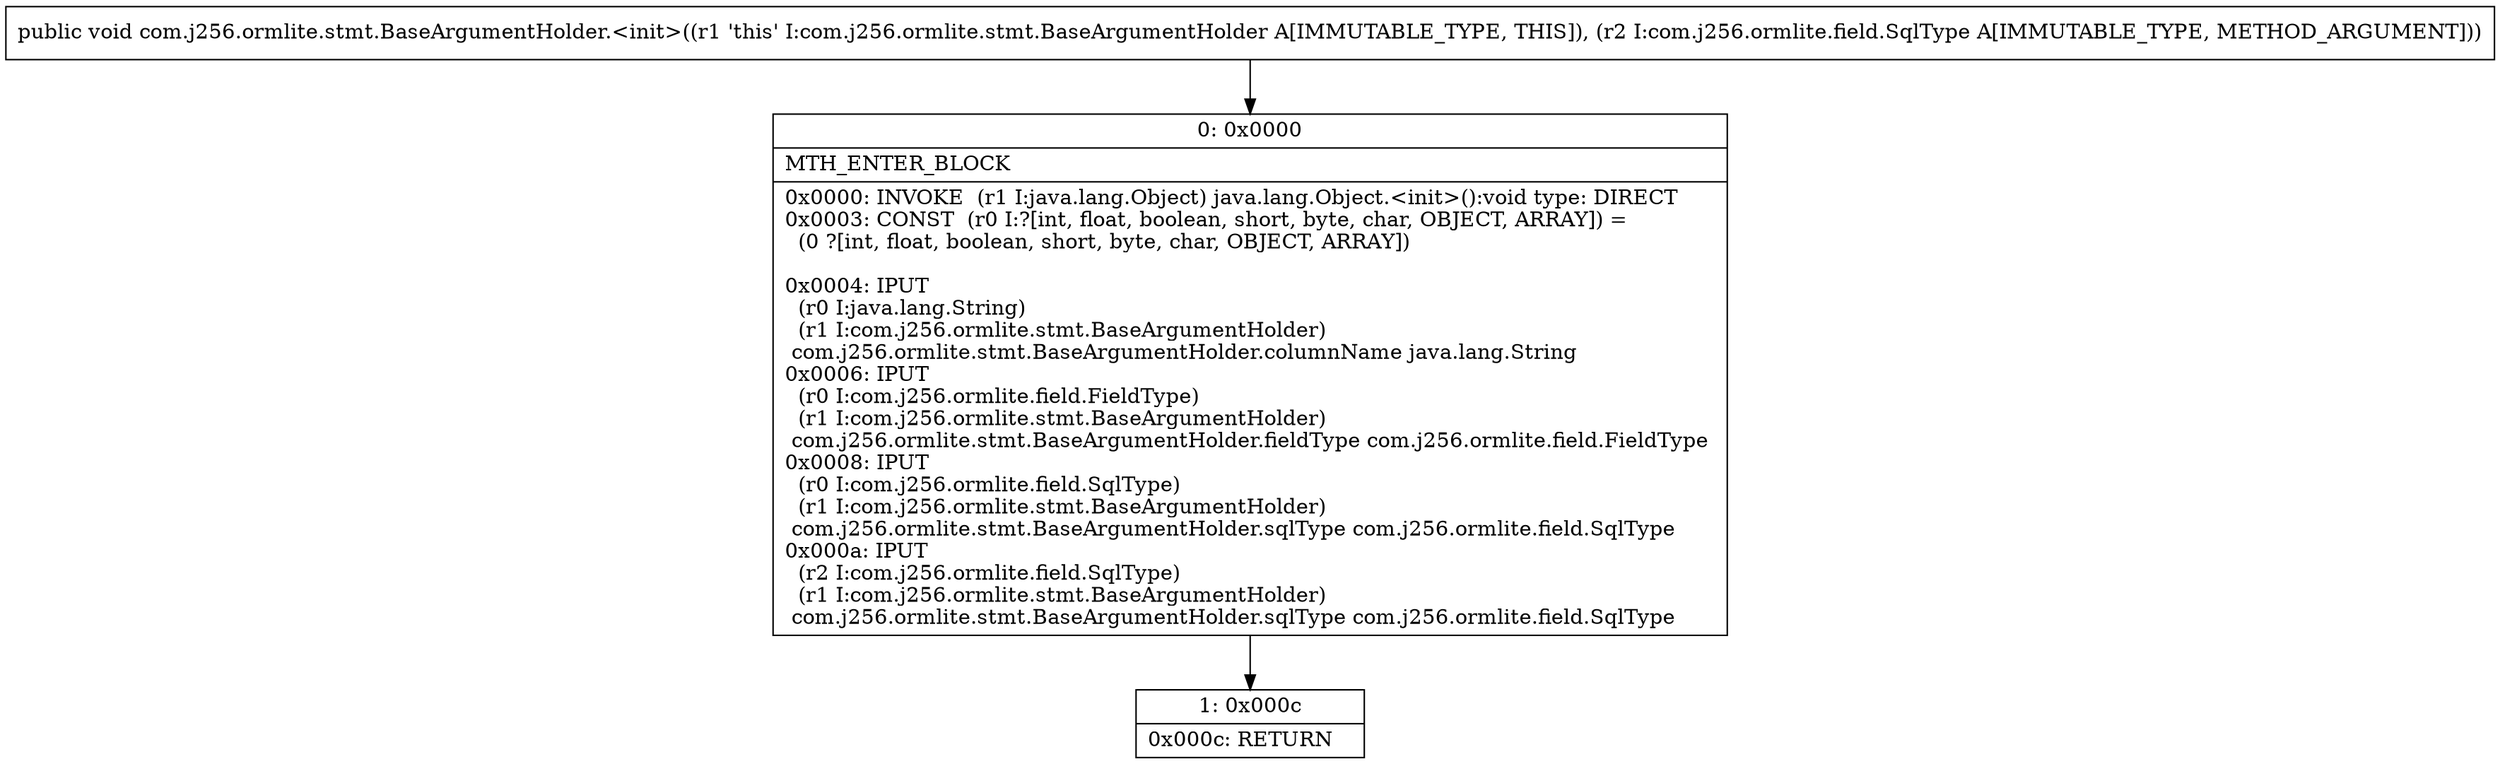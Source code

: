 digraph "CFG forcom.j256.ormlite.stmt.BaseArgumentHolder.\<init\>(Lcom\/j256\/ormlite\/field\/SqlType;)V" {
Node_0 [shape=record,label="{0\:\ 0x0000|MTH_ENTER_BLOCK\l|0x0000: INVOKE  (r1 I:java.lang.Object) java.lang.Object.\<init\>():void type: DIRECT \l0x0003: CONST  (r0 I:?[int, float, boolean, short, byte, char, OBJECT, ARRAY]) = \l  (0 ?[int, float, boolean, short, byte, char, OBJECT, ARRAY])\l \l0x0004: IPUT  \l  (r0 I:java.lang.String)\l  (r1 I:com.j256.ormlite.stmt.BaseArgumentHolder)\l com.j256.ormlite.stmt.BaseArgumentHolder.columnName java.lang.String \l0x0006: IPUT  \l  (r0 I:com.j256.ormlite.field.FieldType)\l  (r1 I:com.j256.ormlite.stmt.BaseArgumentHolder)\l com.j256.ormlite.stmt.BaseArgumentHolder.fieldType com.j256.ormlite.field.FieldType \l0x0008: IPUT  \l  (r0 I:com.j256.ormlite.field.SqlType)\l  (r1 I:com.j256.ormlite.stmt.BaseArgumentHolder)\l com.j256.ormlite.stmt.BaseArgumentHolder.sqlType com.j256.ormlite.field.SqlType \l0x000a: IPUT  \l  (r2 I:com.j256.ormlite.field.SqlType)\l  (r1 I:com.j256.ormlite.stmt.BaseArgumentHolder)\l com.j256.ormlite.stmt.BaseArgumentHolder.sqlType com.j256.ormlite.field.SqlType \l}"];
Node_1 [shape=record,label="{1\:\ 0x000c|0x000c: RETURN   \l}"];
MethodNode[shape=record,label="{public void com.j256.ormlite.stmt.BaseArgumentHolder.\<init\>((r1 'this' I:com.j256.ormlite.stmt.BaseArgumentHolder A[IMMUTABLE_TYPE, THIS]), (r2 I:com.j256.ormlite.field.SqlType A[IMMUTABLE_TYPE, METHOD_ARGUMENT])) }"];
MethodNode -> Node_0;
Node_0 -> Node_1;
}

